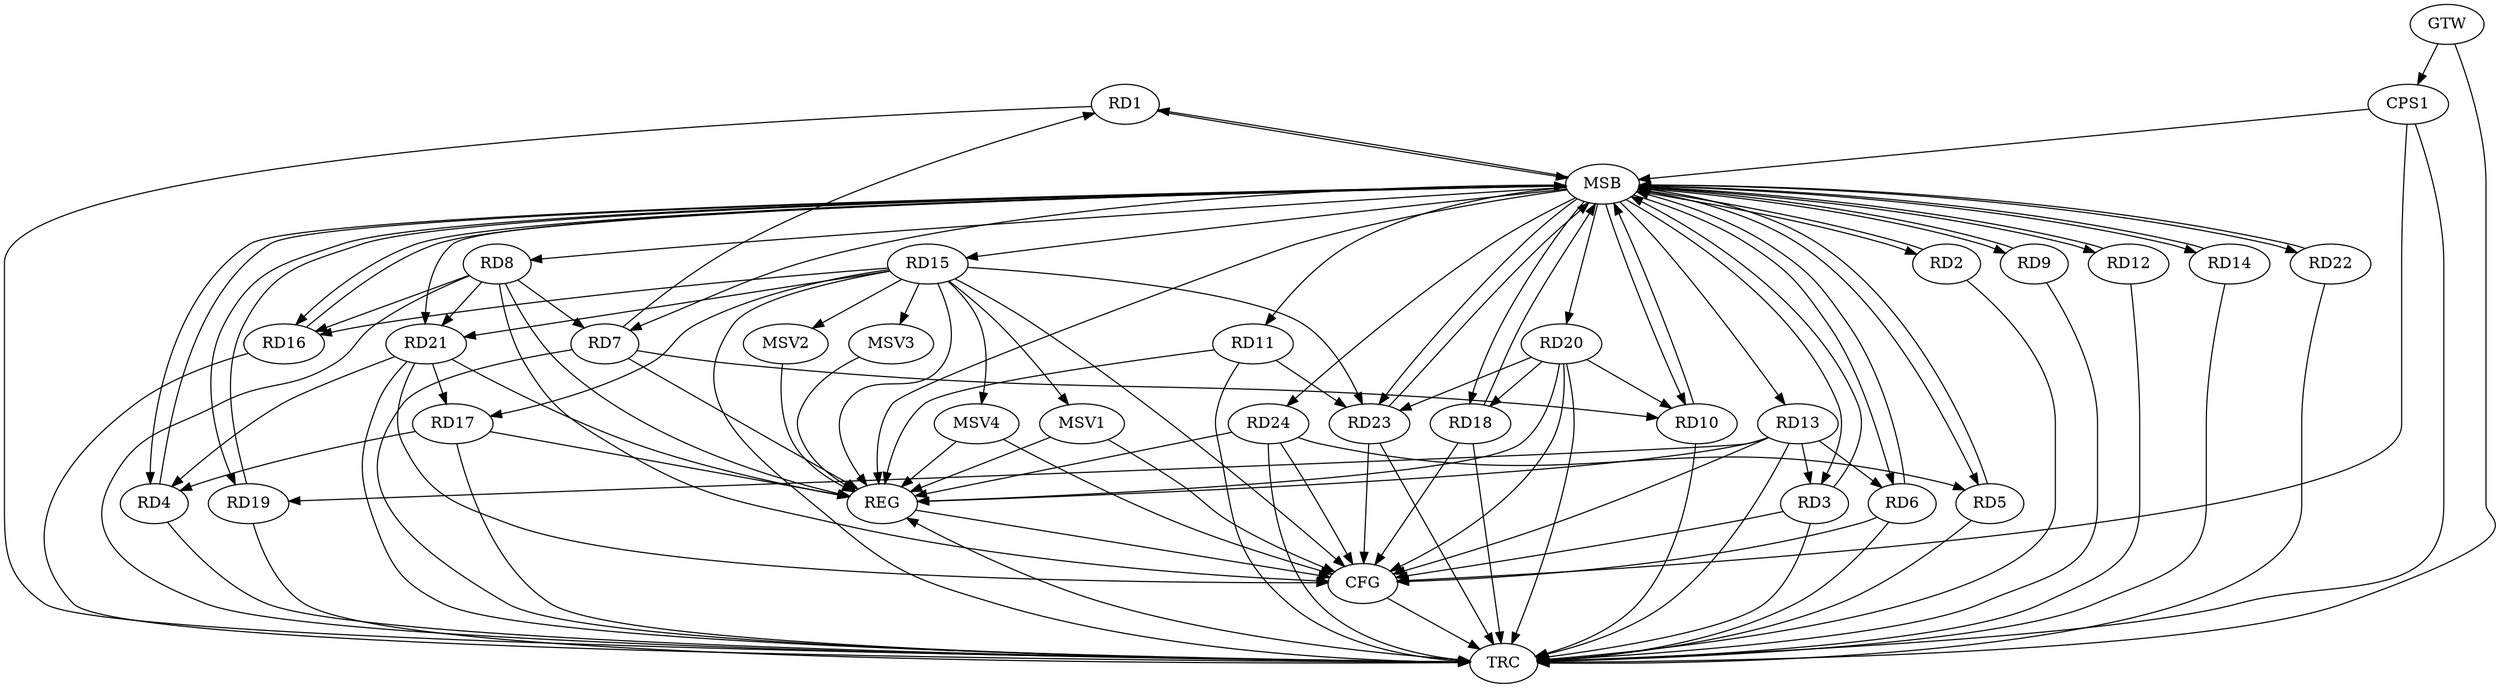 strict digraph G {
  RD1 [ label="RD1" ];
  RD2 [ label="RD2" ];
  RD3 [ label="RD3" ];
  RD4 [ label="RD4" ];
  RD5 [ label="RD5" ];
  RD6 [ label="RD6" ];
  RD7 [ label="RD7" ];
  RD8 [ label="RD8" ];
  RD9 [ label="RD9" ];
  RD10 [ label="RD10" ];
  RD11 [ label="RD11" ];
  RD12 [ label="RD12" ];
  RD13 [ label="RD13" ];
  RD14 [ label="RD14" ];
  RD15 [ label="RD15" ];
  RD16 [ label="RD16" ];
  RD17 [ label="RD17" ];
  RD18 [ label="RD18" ];
  RD19 [ label="RD19" ];
  RD20 [ label="RD20" ];
  RD21 [ label="RD21" ];
  RD22 [ label="RD22" ];
  RD23 [ label="RD23" ];
  RD24 [ label="RD24" ];
  CPS1 [ label="CPS1" ];
  GTW [ label="GTW" ];
  REG [ label="REG" ];
  MSB [ label="MSB" ];
  CFG [ label="CFG" ];
  TRC [ label="TRC" ];
  MSV1 [ label="MSV1" ];
  MSV2 [ label="MSV2" ];
  MSV3 [ label="MSV3" ];
  MSV4 [ label="MSV4" ];
  RD7 -> RD1;
  RD13 -> RD3;
  RD17 -> RD4;
  RD21 -> RD4;
  RD24 -> RD5;
  RD13 -> RD6;
  RD8 -> RD7;
  RD7 -> RD10;
  RD8 -> RD16;
  RD8 -> RD21;
  RD20 -> RD10;
  RD11 -> RD23;
  RD13 -> RD19;
  RD15 -> RD16;
  RD15 -> RD17;
  RD15 -> RD21;
  RD15 -> RD23;
  RD21 -> RD17;
  RD20 -> RD18;
  RD20 -> RD23;
  GTW -> CPS1;
  RD7 -> REG;
  RD8 -> REG;
  RD11 -> REG;
  RD13 -> REG;
  RD15 -> REG;
  RD17 -> REG;
  RD20 -> REG;
  RD21 -> REG;
  RD24 -> REG;
  RD1 -> MSB;
  MSB -> RD5;
  MSB -> RD14;
  MSB -> RD16;
  MSB -> REG;
  RD2 -> MSB;
  MSB -> RD24;
  RD3 -> MSB;
  MSB -> RD6;
  MSB -> RD7;
  MSB -> RD10;
  MSB -> RD13;
  MSB -> RD15;
  RD4 -> MSB;
  MSB -> RD11;
  MSB -> RD22;
  RD5 -> MSB;
  RD6 -> MSB;
  RD9 -> MSB;
  MSB -> RD8;
  MSB -> RD12;
  MSB -> RD20;
  RD10 -> MSB;
  MSB -> RD2;
  MSB -> RD4;
  RD12 -> MSB;
  MSB -> RD9;
  RD14 -> MSB;
  MSB -> RD21;
  RD16 -> MSB;
  MSB -> RD18;
  RD18 -> MSB;
  MSB -> RD1;
  RD19 -> MSB;
  RD22 -> MSB;
  MSB -> RD23;
  RD23 -> MSB;
  MSB -> RD19;
  CPS1 -> MSB;
  MSB -> RD3;
  RD20 -> CFG;
  RD15 -> CFG;
  RD21 -> CFG;
  RD23 -> CFG;
  RD8 -> CFG;
  RD3 -> CFG;
  RD6 -> CFG;
  RD18 -> CFG;
  RD13 -> CFG;
  CPS1 -> CFG;
  RD24 -> CFG;
  REG -> CFG;
  RD1 -> TRC;
  RD2 -> TRC;
  RD3 -> TRC;
  RD4 -> TRC;
  RD5 -> TRC;
  RD6 -> TRC;
  RD7 -> TRC;
  RD8 -> TRC;
  RD9 -> TRC;
  RD10 -> TRC;
  RD11 -> TRC;
  RD12 -> TRC;
  RD13 -> TRC;
  RD14 -> TRC;
  RD15 -> TRC;
  RD16 -> TRC;
  RD17 -> TRC;
  RD18 -> TRC;
  RD19 -> TRC;
  RD20 -> TRC;
  RD21 -> TRC;
  RD22 -> TRC;
  RD23 -> TRC;
  RD24 -> TRC;
  CPS1 -> TRC;
  GTW -> TRC;
  CFG -> TRC;
  TRC -> REG;
  RD15 -> MSV1;
  MSV1 -> REG;
  MSV1 -> CFG;
  RD15 -> MSV2;
  RD15 -> MSV3;
  RD15 -> MSV4;
  MSV2 -> REG;
  MSV3 -> REG;
  MSV4 -> REG;
  MSV4 -> CFG;
}
